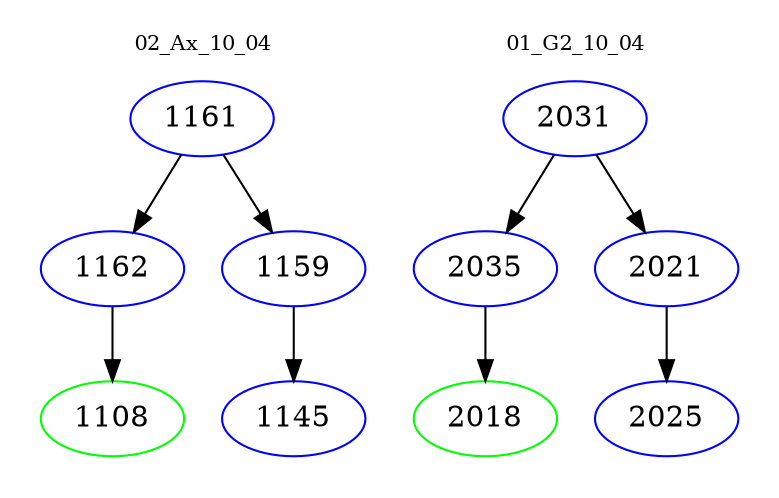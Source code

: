 digraph{
subgraph cluster_0 {
color = white
label = "02_Ax_10_04";
fontsize=10;
T0_1161 [label="1161", color="blue"]
T0_1161 -> T0_1162 [color="black"]
T0_1162 [label="1162", color="blue"]
T0_1162 -> T0_1108 [color="black"]
T0_1108 [label="1108", color="green"]
T0_1161 -> T0_1159 [color="black"]
T0_1159 [label="1159", color="blue"]
T0_1159 -> T0_1145 [color="black"]
T0_1145 [label="1145", color="blue"]
}
subgraph cluster_1 {
color = white
label = "01_G2_10_04";
fontsize=10;
T1_2031 [label="2031", color="blue"]
T1_2031 -> T1_2035 [color="black"]
T1_2035 [label="2035", color="blue"]
T1_2035 -> T1_2018 [color="black"]
T1_2018 [label="2018", color="green"]
T1_2031 -> T1_2021 [color="black"]
T1_2021 [label="2021", color="blue"]
T1_2021 -> T1_2025 [color="black"]
T1_2025 [label="2025", color="blue"]
}
}

